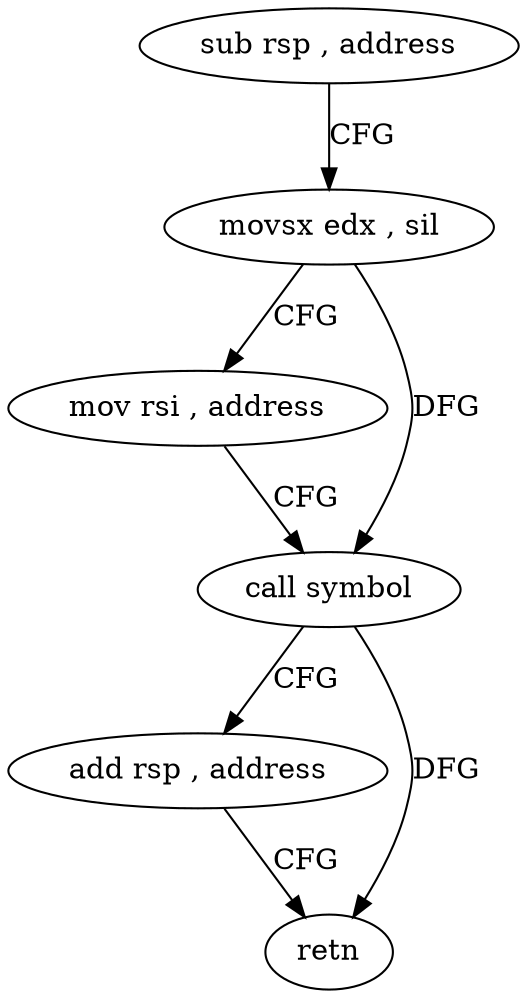 digraph "func" {
"4317889" [label = "sub rsp , address" ]
"4317893" [label = "movsx edx , sil" ]
"4317897" [label = "mov rsi , address" ]
"4317904" [label = "call symbol" ]
"4317909" [label = "add rsp , address" ]
"4317913" [label = "retn" ]
"4317889" -> "4317893" [ label = "CFG" ]
"4317893" -> "4317897" [ label = "CFG" ]
"4317893" -> "4317904" [ label = "DFG" ]
"4317897" -> "4317904" [ label = "CFG" ]
"4317904" -> "4317909" [ label = "CFG" ]
"4317904" -> "4317913" [ label = "DFG" ]
"4317909" -> "4317913" [ label = "CFG" ]
}
